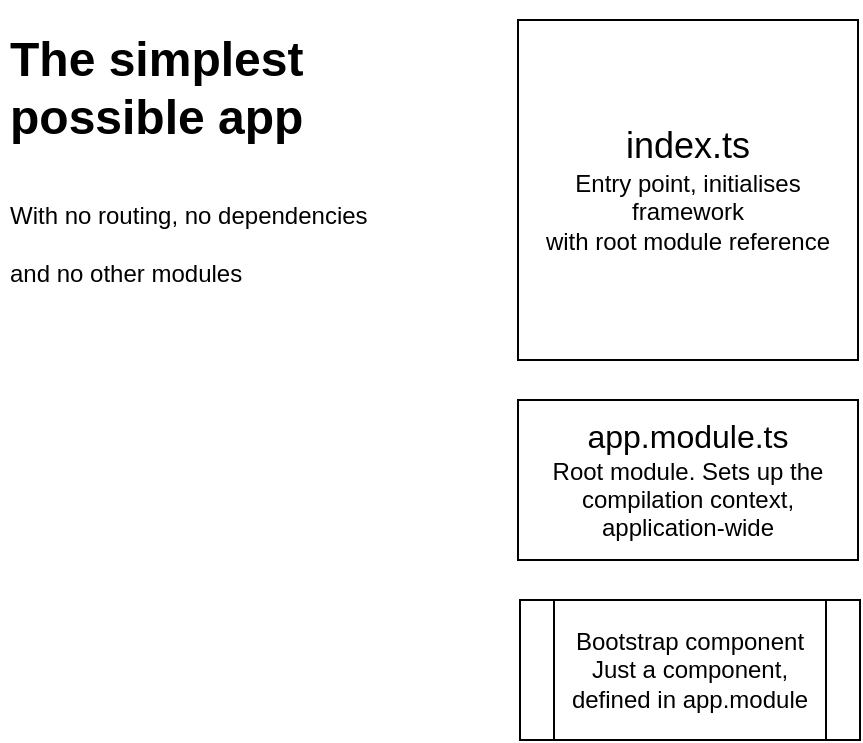 <mxfile version="12.7.9" type="device"><diagram id="gN_-hh7B1lLQm6amU5Fg" name="Page-1"><mxGraphModel dx="1186" dy="599" grid="1" gridSize="10" guides="1" tooltips="1" connect="1" arrows="1" fold="1" page="1" pageScale="1" pageWidth="827" pageHeight="1169" math="0" shadow="0"><root><mxCell id="0"/><mxCell id="1" parent="0"/><mxCell id="OMmhIiy-tmJ1cnbHnKZc-1" value="&lt;font style=&quot;font-size: 18px&quot;&gt;index.ts&lt;br&gt;&lt;/font&gt;Entry point, initialises framework&lt;br&gt;with root module reference" style="whiteSpace=wrap;html=1;aspect=fixed;" vertex="1" parent="1"><mxGeometry x="329" y="30" width="170" height="170" as="geometry"/></mxCell><mxCell id="OMmhIiy-tmJ1cnbHnKZc-2" value="&lt;font style=&quot;font-size: 16px&quot;&gt;app.module.ts&lt;br&gt;&lt;/font&gt;Root module. Sets up the compilation context, application-wide" style="rounded=0;whiteSpace=wrap;html=1;" vertex="1" parent="1"><mxGeometry x="329" y="220" width="170" height="80" as="geometry"/></mxCell><mxCell id="OMmhIiy-tmJ1cnbHnKZc-3" value="Bootstrap component&lt;br&gt;Just a component, defined in app.module" style="shape=process;whiteSpace=wrap;html=1;backgroundOutline=1;" vertex="1" parent="1"><mxGeometry x="330" y="320" width="170" height="70" as="geometry"/></mxCell><mxCell id="OMmhIiy-tmJ1cnbHnKZc-4" value="&lt;h1&gt;&lt;span&gt;The simplest possible app&lt;/span&gt;&lt;/h1&gt;&lt;h1&gt;&lt;span style=&quot;font-size: 12px ; font-weight: 400&quot;&gt;With no routing, no dependencies and no other modules&lt;/span&gt;&lt;/h1&gt;" style="text;html=1;strokeColor=none;fillColor=none;spacing=5;spacingTop=-20;whiteSpace=wrap;overflow=hidden;rounded=0;" vertex="1" parent="1"><mxGeometry x="70" y="30" width="190" height="200" as="geometry"/></mxCell></root></mxGraphModel></diagram></mxfile>